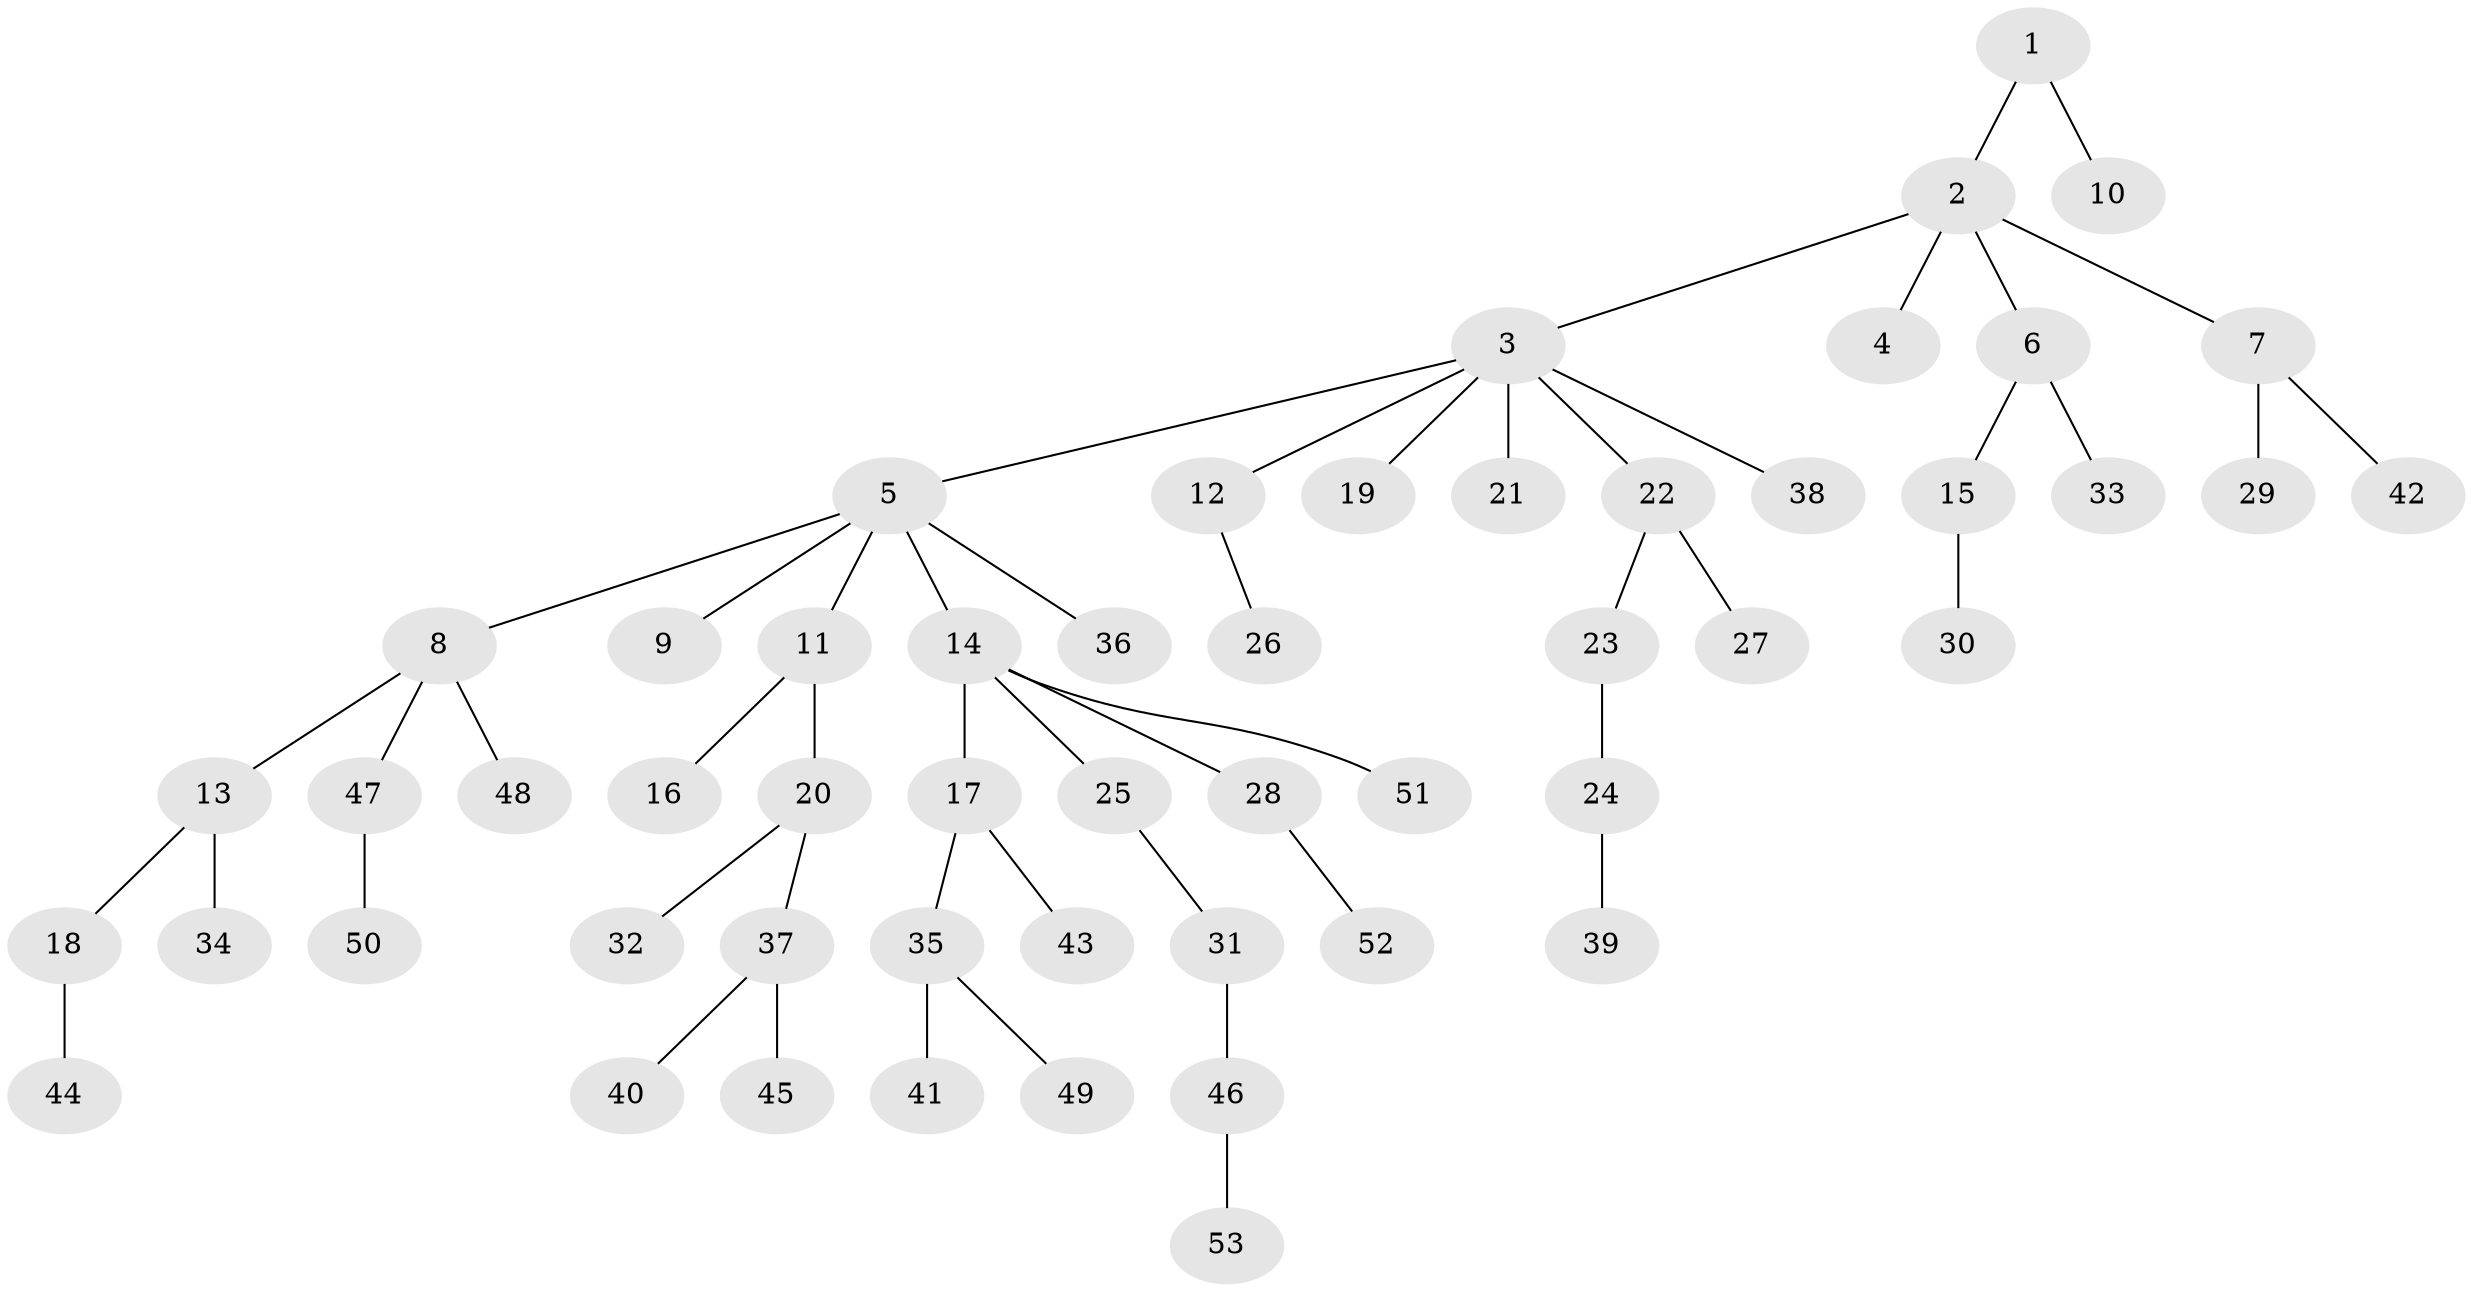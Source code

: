 // coarse degree distribution, {3: 0.125, 4: 0.125, 1: 0.5, 2: 0.25}
// Generated by graph-tools (version 1.1) at 2025/52/03/04/25 22:52:05]
// undirected, 53 vertices, 52 edges
graph export_dot {
  node [color=gray90,style=filled];
  1;
  2;
  3;
  4;
  5;
  6;
  7;
  8;
  9;
  10;
  11;
  12;
  13;
  14;
  15;
  16;
  17;
  18;
  19;
  20;
  21;
  22;
  23;
  24;
  25;
  26;
  27;
  28;
  29;
  30;
  31;
  32;
  33;
  34;
  35;
  36;
  37;
  38;
  39;
  40;
  41;
  42;
  43;
  44;
  45;
  46;
  47;
  48;
  49;
  50;
  51;
  52;
  53;
  1 -- 2;
  1 -- 10;
  2 -- 3;
  2 -- 4;
  2 -- 6;
  2 -- 7;
  3 -- 5;
  3 -- 12;
  3 -- 19;
  3 -- 21;
  3 -- 22;
  3 -- 38;
  5 -- 8;
  5 -- 9;
  5 -- 11;
  5 -- 14;
  5 -- 36;
  6 -- 15;
  6 -- 33;
  7 -- 29;
  7 -- 42;
  8 -- 13;
  8 -- 47;
  8 -- 48;
  11 -- 16;
  11 -- 20;
  12 -- 26;
  13 -- 18;
  13 -- 34;
  14 -- 17;
  14 -- 25;
  14 -- 28;
  14 -- 51;
  15 -- 30;
  17 -- 35;
  17 -- 43;
  18 -- 44;
  20 -- 32;
  20 -- 37;
  22 -- 23;
  22 -- 27;
  23 -- 24;
  24 -- 39;
  25 -- 31;
  28 -- 52;
  31 -- 46;
  35 -- 41;
  35 -- 49;
  37 -- 40;
  37 -- 45;
  46 -- 53;
  47 -- 50;
}
